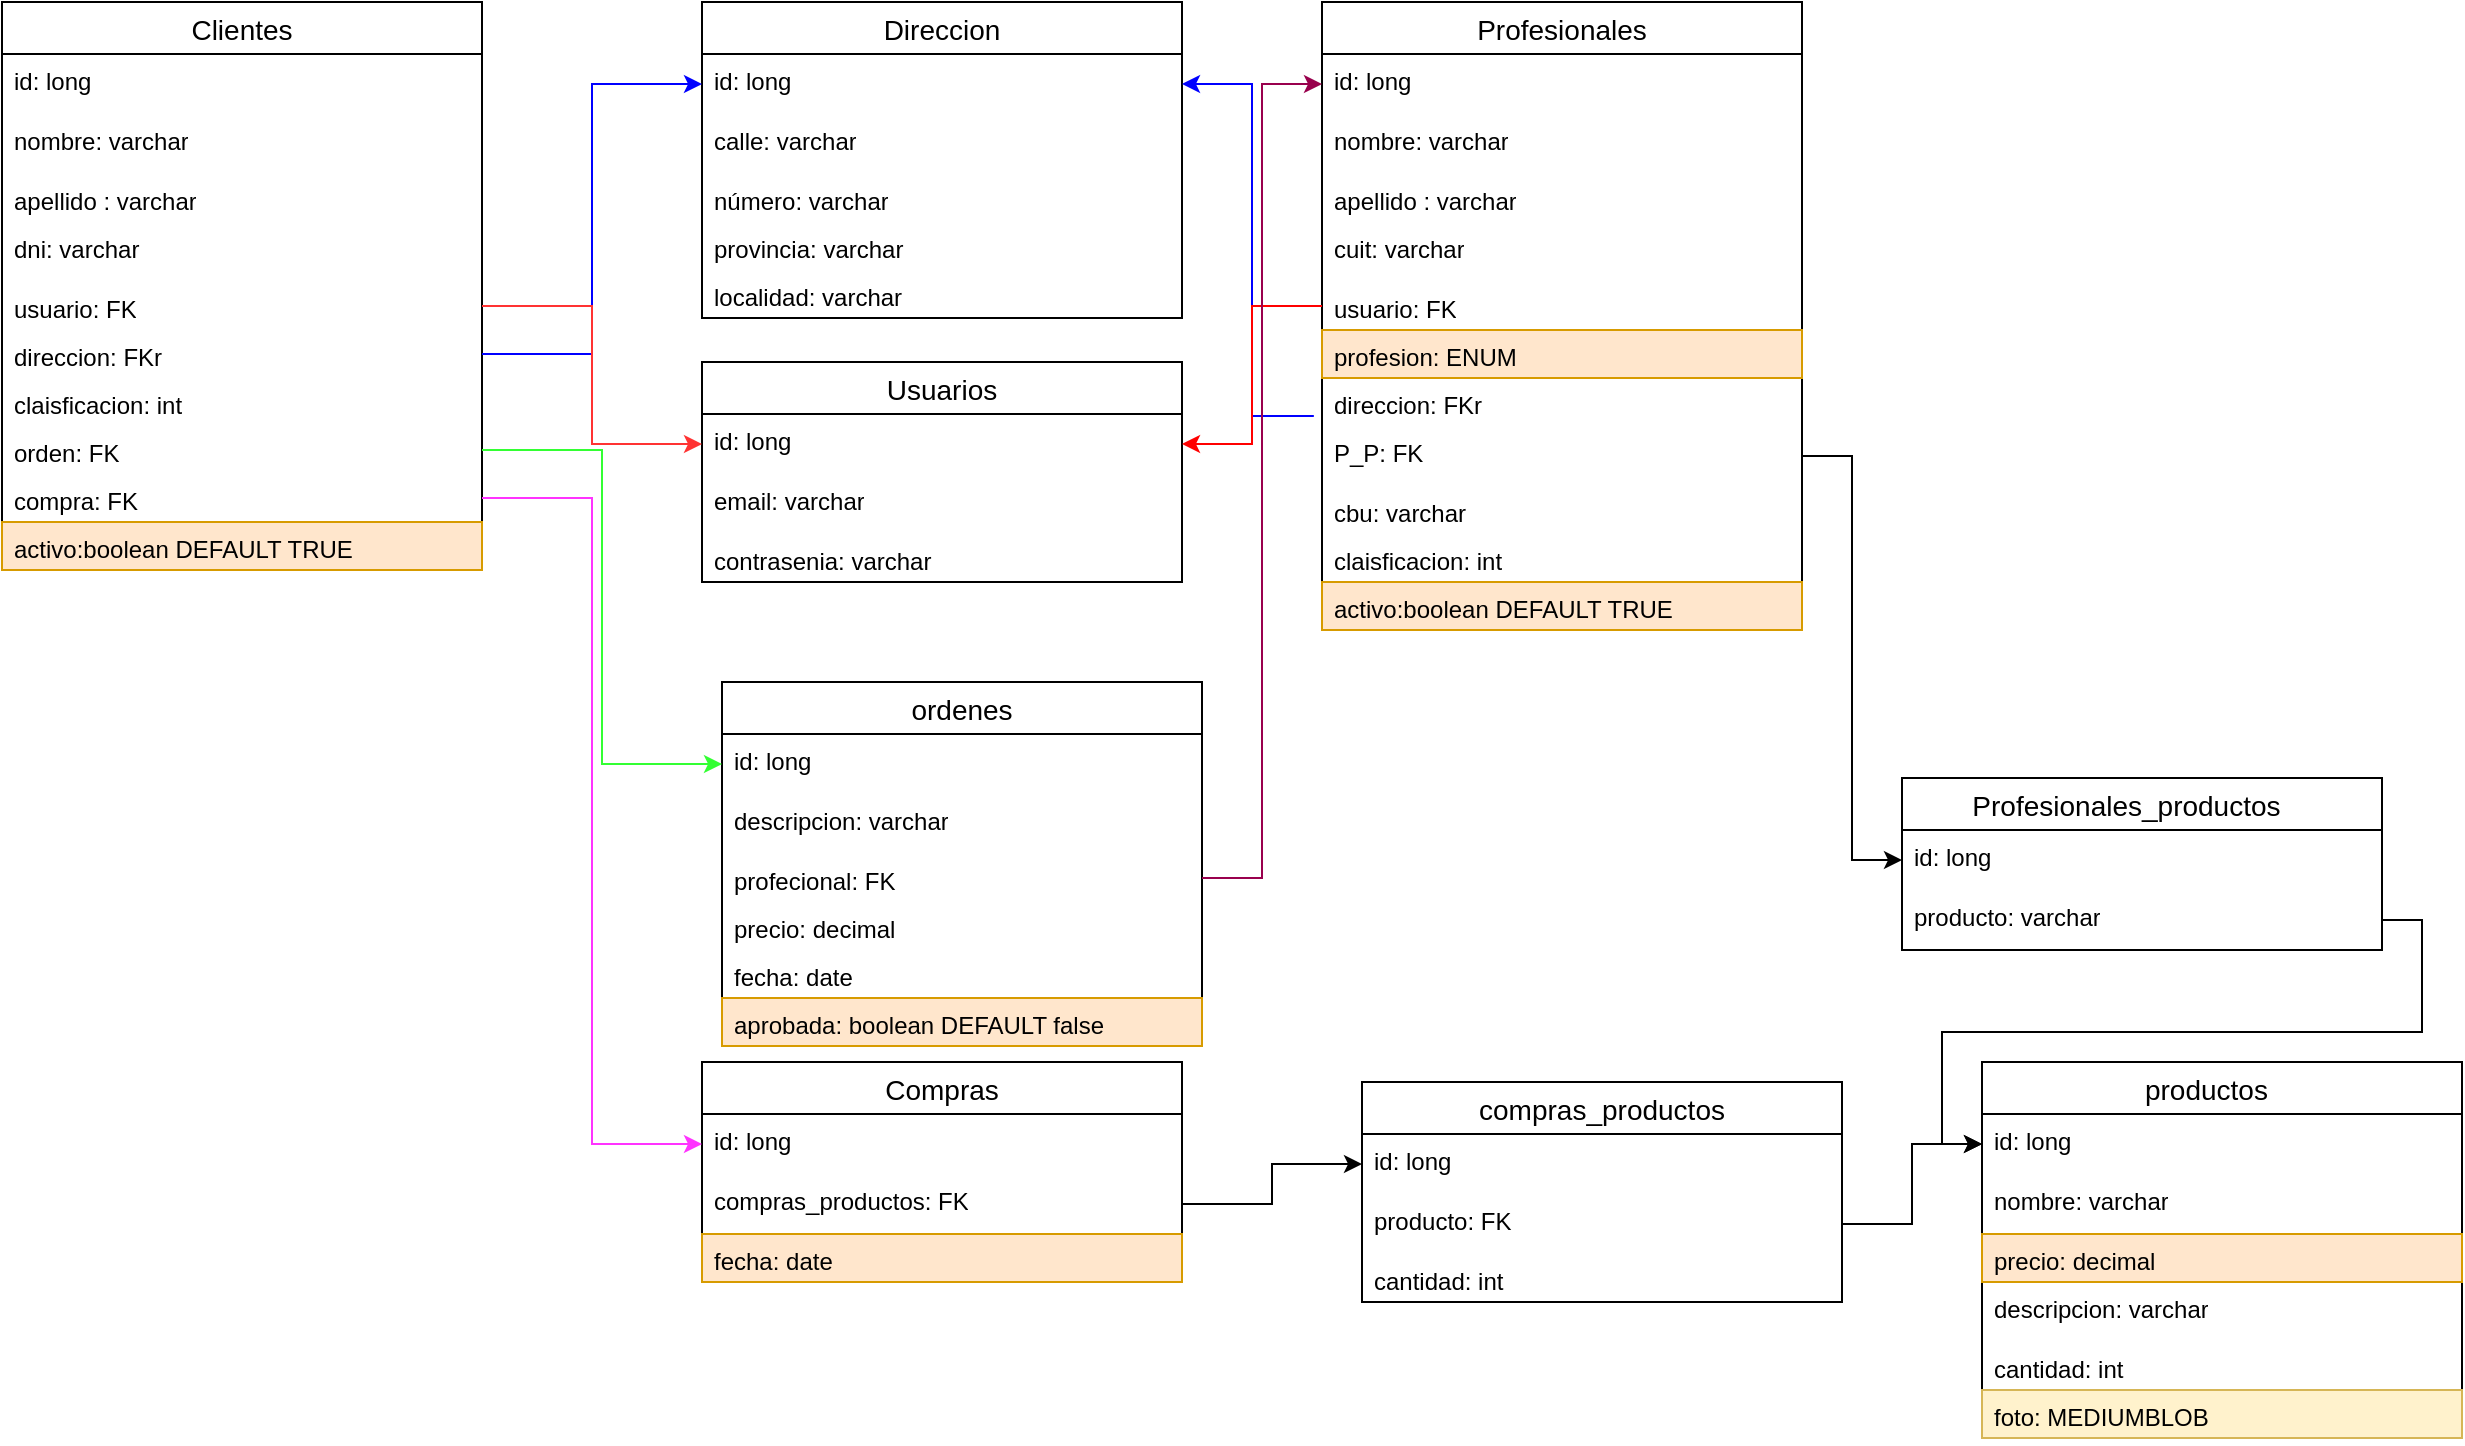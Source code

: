 <mxfile version="23.1.2" type="device">
  <diagram name="Página-1" id="OhLN4CfPw5EbJLbGFx0G">
    <mxGraphModel dx="880" dy="462" grid="1" gridSize="10" guides="1" tooltips="1" connect="1" arrows="1" fold="1" page="1" pageScale="1" pageWidth="827" pageHeight="1169" math="0" shadow="0">
      <root>
        <mxCell id="0" />
        <mxCell id="1" parent="0" />
        <mxCell id="5h6gD63ZJwvLhJhtUFyL-3" value="Clientes" style="swimlane;fontStyle=0;childLayout=stackLayout;horizontal=1;startSize=26;horizontalStack=0;resizeParent=1;resizeParentMax=0;resizeLast=0;collapsible=1;marginBottom=0;align=center;fontSize=14;" parent="1" vertex="1">
          <mxGeometry x="70" y="80" width="240" height="284" as="geometry" />
        </mxCell>
        <mxCell id="5h6gD63ZJwvLhJhtUFyL-4" value="id: long" style="text;strokeColor=none;fillColor=none;spacingLeft=4;spacingRight=4;overflow=hidden;rotatable=0;points=[[0,0.5],[1,0.5]];portConstraint=eastwest;fontSize=12;whiteSpace=wrap;html=1;" parent="5h6gD63ZJwvLhJhtUFyL-3" vertex="1">
          <mxGeometry y="26" width="240" height="30" as="geometry" />
        </mxCell>
        <mxCell id="5h6gD63ZJwvLhJhtUFyL-5" value="nombre: varchar" style="text;strokeColor=none;fillColor=none;spacingLeft=4;spacingRight=4;overflow=hidden;rotatable=0;points=[[0,0.5],[1,0.5]];portConstraint=eastwest;fontSize=12;whiteSpace=wrap;html=1;" parent="5h6gD63ZJwvLhJhtUFyL-3" vertex="1">
          <mxGeometry y="56" width="240" height="30" as="geometry" />
        </mxCell>
        <mxCell id="5h6gD63ZJwvLhJhtUFyL-6" value="apellido : varchar" style="text;strokeColor=none;fillColor=none;spacingLeft=4;spacingRight=4;overflow=hidden;rotatable=0;points=[[0,0.5],[1,0.5]];portConstraint=eastwest;fontSize=12;whiteSpace=wrap;html=1;" parent="5h6gD63ZJwvLhJhtUFyL-3" vertex="1">
          <mxGeometry y="86" width="240" height="24" as="geometry" />
        </mxCell>
        <mxCell id="5h6gD63ZJwvLhJhtUFyL-7" value="dni: varchar" style="text;strokeColor=none;fillColor=none;spacingLeft=4;spacingRight=4;overflow=hidden;rotatable=0;points=[[0,0.5],[1,0.5]];portConstraint=eastwest;fontSize=12;whiteSpace=wrap;html=1;" parent="5h6gD63ZJwvLhJhtUFyL-3" vertex="1">
          <mxGeometry y="110" width="240" height="30" as="geometry" />
        </mxCell>
        <mxCell id="5h6gD63ZJwvLhJhtUFyL-24" value="usuario: FK" style="text;strokeColor=none;fillColor=none;spacingLeft=4;spacingRight=4;overflow=hidden;rotatable=0;points=[[0,0.5],[1,0.5]];portConstraint=eastwest;fontSize=12;whiteSpace=wrap;html=1;" parent="5h6gD63ZJwvLhJhtUFyL-3" vertex="1">
          <mxGeometry y="140" width="240" height="24" as="geometry" />
        </mxCell>
        <mxCell id="5h6gD63ZJwvLhJhtUFyL-8" value="direccion: FKr" style="text;strokeColor=none;fillColor=none;spacingLeft=4;spacingRight=4;overflow=hidden;rotatable=0;points=[[0,0.5],[1,0.5]];portConstraint=eastwest;fontSize=12;whiteSpace=wrap;html=1;" parent="5h6gD63ZJwvLhJhtUFyL-3" vertex="1">
          <mxGeometry y="164" width="240" height="24" as="geometry" />
        </mxCell>
        <mxCell id="5h6gD63ZJwvLhJhtUFyL-73" value="claisficacion: int&amp;nbsp;&amp;nbsp;&amp;nbsp;&amp;nbsp;&amp;nbsp;&amp;nbsp;&amp;nbsp;&amp;nbsp;&amp;nbsp;&amp;nbsp; " style="text;strokeColor=none;fillColor=none;spacingLeft=4;spacingRight=4;overflow=hidden;rotatable=0;points=[[0,0.5],[1,0.5]];portConstraint=eastwest;fontSize=12;whiteSpace=wrap;html=1;" parent="5h6gD63ZJwvLhJhtUFyL-3" vertex="1">
          <mxGeometry y="188" width="240" height="24" as="geometry" />
        </mxCell>
        <mxCell id="5h6gD63ZJwvLhJhtUFyL-71" value="orden: FK " style="text;strokeColor=none;fillColor=none;spacingLeft=4;spacingRight=4;overflow=hidden;rotatable=0;points=[[0,0.5],[1,0.5]];portConstraint=eastwest;fontSize=12;whiteSpace=wrap;html=1;" parent="5h6gD63ZJwvLhJhtUFyL-3" vertex="1">
          <mxGeometry y="212" width="240" height="24" as="geometry" />
        </mxCell>
        <mxCell id="5h6gD63ZJwvLhJhtUFyL-82" value="compra: FK " style="text;strokeColor=none;fillColor=none;spacingLeft=4;spacingRight=4;overflow=hidden;rotatable=0;points=[[0,0.5],[1,0.5]];portConstraint=eastwest;fontSize=12;whiteSpace=wrap;html=1;" parent="5h6gD63ZJwvLhJhtUFyL-3" vertex="1">
          <mxGeometry y="236" width="240" height="24" as="geometry" />
        </mxCell>
        <mxCell id="zGZ2m8Iwme6kOGz4YDEs-1" value="activo:boolean DEFAULT TRUE " style="text;strokeColor=#d79b00;fillColor=#ffe6cc;spacingLeft=4;spacingRight=4;overflow=hidden;rotatable=0;points=[[0,0.5],[1,0.5]];portConstraint=eastwest;fontSize=12;whiteSpace=wrap;html=1;" parent="5h6gD63ZJwvLhJhtUFyL-3" vertex="1">
          <mxGeometry y="260" width="240" height="24" as="geometry" />
        </mxCell>
        <mxCell id="5h6gD63ZJwvLhJhtUFyL-9" value="Direccion" style="swimlane;fontStyle=0;childLayout=stackLayout;horizontal=1;startSize=26;horizontalStack=0;resizeParent=1;resizeParentMax=0;resizeLast=0;collapsible=1;marginBottom=0;align=center;fontSize=14;" parent="1" vertex="1">
          <mxGeometry x="420" y="80" width="240" height="158" as="geometry" />
        </mxCell>
        <mxCell id="5h6gD63ZJwvLhJhtUFyL-10" value="id: long" style="text;strokeColor=none;fillColor=none;spacingLeft=4;spacingRight=4;overflow=hidden;rotatable=0;points=[[0,0.5],[1,0.5]];portConstraint=eastwest;fontSize=12;whiteSpace=wrap;html=1;" parent="5h6gD63ZJwvLhJhtUFyL-9" vertex="1">
          <mxGeometry y="26" width="240" height="30" as="geometry" />
        </mxCell>
        <mxCell id="5h6gD63ZJwvLhJhtUFyL-11" value="calle: varchar" style="text;strokeColor=none;fillColor=none;spacingLeft=4;spacingRight=4;overflow=hidden;rotatable=0;points=[[0,0.5],[1,0.5]];portConstraint=eastwest;fontSize=12;whiteSpace=wrap;html=1;" parent="5h6gD63ZJwvLhJhtUFyL-9" vertex="1">
          <mxGeometry y="56" width="240" height="30" as="geometry" />
        </mxCell>
        <mxCell id="5h6gD63ZJwvLhJhtUFyL-14" value="número: varchar" style="text;strokeColor=none;fillColor=none;spacingLeft=4;spacingRight=4;overflow=hidden;rotatable=0;points=[[0,0.5],[1,0.5]];portConstraint=eastwest;fontSize=12;whiteSpace=wrap;html=1;" parent="5h6gD63ZJwvLhJhtUFyL-9" vertex="1">
          <mxGeometry y="86" width="240" height="24" as="geometry" />
        </mxCell>
        <mxCell id="5h6gD63ZJwvLhJhtUFyL-21" value="provincia: varchar" style="text;strokeColor=none;fillColor=none;spacingLeft=4;spacingRight=4;overflow=hidden;rotatable=0;points=[[0,0.5],[1,0.5]];portConstraint=eastwest;fontSize=12;whiteSpace=wrap;html=1;" parent="5h6gD63ZJwvLhJhtUFyL-9" vertex="1">
          <mxGeometry y="110" width="240" height="24" as="geometry" />
        </mxCell>
        <mxCell id="5h6gD63ZJwvLhJhtUFyL-12" value="localidad: varchar" style="text;strokeColor=none;fillColor=none;spacingLeft=4;spacingRight=4;overflow=hidden;rotatable=0;points=[[0,0.5],[1,0.5]];portConstraint=eastwest;fontSize=12;whiteSpace=wrap;html=1;" parent="5h6gD63ZJwvLhJhtUFyL-9" vertex="1">
          <mxGeometry y="134" width="240" height="24" as="geometry" />
        </mxCell>
        <mxCell id="5h6gD63ZJwvLhJhtUFyL-23" style="edgeStyle=orthogonalEdgeStyle;rounded=0;orthogonalLoop=1;jettySize=auto;html=1;entryX=0;entryY=0.5;entryDx=0;entryDy=0;strokeColor=#0000FF;" parent="1" source="5h6gD63ZJwvLhJhtUFyL-8" target="5h6gD63ZJwvLhJhtUFyL-10" edge="1">
          <mxGeometry relative="1" as="geometry" />
        </mxCell>
        <mxCell id="5h6gD63ZJwvLhJhtUFyL-25" value="Usuarios" style="swimlane;fontStyle=0;childLayout=stackLayout;horizontal=1;startSize=26;horizontalStack=0;resizeParent=1;resizeParentMax=0;resizeLast=0;collapsible=1;marginBottom=0;align=center;fontSize=14;" parent="1" vertex="1">
          <mxGeometry x="420" y="260" width="240" height="110" as="geometry" />
        </mxCell>
        <mxCell id="5h6gD63ZJwvLhJhtUFyL-26" value="id: long" style="text;strokeColor=none;fillColor=none;spacingLeft=4;spacingRight=4;overflow=hidden;rotatable=0;points=[[0,0.5],[1,0.5]];portConstraint=eastwest;fontSize=12;whiteSpace=wrap;html=1;" parent="5h6gD63ZJwvLhJhtUFyL-25" vertex="1">
          <mxGeometry y="26" width="240" height="30" as="geometry" />
        </mxCell>
        <mxCell id="5h6gD63ZJwvLhJhtUFyL-27" value="email: varchar" style="text;strokeColor=none;fillColor=none;spacingLeft=4;spacingRight=4;overflow=hidden;rotatable=0;points=[[0,0.5],[1,0.5]];portConstraint=eastwest;fontSize=12;whiteSpace=wrap;html=1;" parent="5h6gD63ZJwvLhJhtUFyL-25" vertex="1">
          <mxGeometry y="56" width="240" height="30" as="geometry" />
        </mxCell>
        <mxCell id="5h6gD63ZJwvLhJhtUFyL-28" value="contrasenia: varchar" style="text;strokeColor=none;fillColor=none;spacingLeft=4;spacingRight=4;overflow=hidden;rotatable=0;points=[[0,0.5],[1,0.5]];portConstraint=eastwest;fontSize=12;whiteSpace=wrap;html=1;" parent="5h6gD63ZJwvLhJhtUFyL-25" vertex="1">
          <mxGeometry y="86" width="240" height="24" as="geometry" />
        </mxCell>
        <mxCell id="5h6gD63ZJwvLhJhtUFyL-31" style="edgeStyle=orthogonalEdgeStyle;rounded=0;orthogonalLoop=1;jettySize=auto;html=1;exitX=1;exitY=0.5;exitDx=0;exitDy=0;entryX=0;entryY=0.5;entryDx=0;entryDy=0;strokeColor=#FF3333;" parent="1" source="5h6gD63ZJwvLhJhtUFyL-24" target="5h6gD63ZJwvLhJhtUFyL-26" edge="1">
          <mxGeometry relative="1" as="geometry" />
        </mxCell>
        <mxCell id="5h6gD63ZJwvLhJhtUFyL-32" value="Profesionales" style="swimlane;fontStyle=0;childLayout=stackLayout;horizontal=1;startSize=26;horizontalStack=0;resizeParent=1;resizeParentMax=0;resizeLast=0;collapsible=1;marginBottom=0;align=center;fontSize=14;" parent="1" vertex="1">
          <mxGeometry x="730" y="80" width="240" height="314" as="geometry" />
        </mxCell>
        <mxCell id="5h6gD63ZJwvLhJhtUFyL-33" value="id: long" style="text;strokeColor=none;fillColor=none;spacingLeft=4;spacingRight=4;overflow=hidden;rotatable=0;points=[[0,0.5],[1,0.5]];portConstraint=eastwest;fontSize=12;whiteSpace=wrap;html=1;" parent="5h6gD63ZJwvLhJhtUFyL-32" vertex="1">
          <mxGeometry y="26" width="240" height="30" as="geometry" />
        </mxCell>
        <mxCell id="5h6gD63ZJwvLhJhtUFyL-34" value="nombre: varchar" style="text;strokeColor=none;fillColor=none;spacingLeft=4;spacingRight=4;overflow=hidden;rotatable=0;points=[[0,0.5],[1,0.5]];portConstraint=eastwest;fontSize=12;whiteSpace=wrap;html=1;" parent="5h6gD63ZJwvLhJhtUFyL-32" vertex="1">
          <mxGeometry y="56" width="240" height="30" as="geometry" />
        </mxCell>
        <mxCell id="5h6gD63ZJwvLhJhtUFyL-35" value="apellido : varchar" style="text;strokeColor=none;fillColor=none;spacingLeft=4;spacingRight=4;overflow=hidden;rotatable=0;points=[[0,0.5],[1,0.5]];portConstraint=eastwest;fontSize=12;whiteSpace=wrap;html=1;" parent="5h6gD63ZJwvLhJhtUFyL-32" vertex="1">
          <mxGeometry y="86" width="240" height="24" as="geometry" />
        </mxCell>
        <mxCell id="5h6gD63ZJwvLhJhtUFyL-36" value="cuit: varchar" style="text;strokeColor=none;fillColor=none;spacingLeft=4;spacingRight=4;overflow=hidden;rotatable=0;points=[[0,0.5],[1,0.5]];portConstraint=eastwest;fontSize=12;whiteSpace=wrap;html=1;" parent="5h6gD63ZJwvLhJhtUFyL-32" vertex="1">
          <mxGeometry y="110" width="240" height="30" as="geometry" />
        </mxCell>
        <mxCell id="5h6gD63ZJwvLhJhtUFyL-37" value="usuario: FK" style="text;strokeColor=none;fillColor=none;spacingLeft=4;spacingRight=4;overflow=hidden;rotatable=0;points=[[0,0.5],[1,0.5]];portConstraint=eastwest;fontSize=12;whiteSpace=wrap;html=1;" parent="5h6gD63ZJwvLhJhtUFyL-32" vertex="1">
          <mxGeometry y="140" width="240" height="24" as="geometry" />
        </mxCell>
        <mxCell id="5h6gD63ZJwvLhJhtUFyL-65" value="profesion: ENUM " style="text;strokeColor=#d79b00;fillColor=#ffe6cc;spacingLeft=4;spacingRight=4;overflow=hidden;rotatable=0;points=[[0,0.5],[1,0.5]];portConstraint=eastwest;fontSize=12;whiteSpace=wrap;html=1;" parent="5h6gD63ZJwvLhJhtUFyL-32" vertex="1">
          <mxGeometry y="164" width="240" height="24" as="geometry" />
        </mxCell>
        <mxCell id="5h6gD63ZJwvLhJhtUFyL-38" value="direccion: FKr" style="text;strokeColor=none;fillColor=none;spacingLeft=4;spacingRight=4;overflow=hidden;rotatable=0;points=[[0,0.5],[1,0.5]];portConstraint=eastwest;fontSize=12;whiteSpace=wrap;html=1;" parent="5h6gD63ZJwvLhJhtUFyL-32" vertex="1">
          <mxGeometry y="188" width="240" height="24" as="geometry" />
        </mxCell>
        <mxCell id="5h6gD63ZJwvLhJhtUFyL-55" value="P_P: FK" style="text;strokeColor=none;fillColor=none;spacingLeft=4;spacingRight=4;overflow=hidden;rotatable=0;points=[[0,0.5],[1,0.5]];portConstraint=eastwest;fontSize=12;whiteSpace=wrap;html=1;" parent="5h6gD63ZJwvLhJhtUFyL-32" vertex="1">
          <mxGeometry y="212" width="240" height="30" as="geometry" />
        </mxCell>
        <mxCell id="5h6gD63ZJwvLhJhtUFyL-72" value="cbu: varchar " style="text;strokeColor=none;fillColor=none;spacingLeft=4;spacingRight=4;overflow=hidden;rotatable=0;points=[[0,0.5],[1,0.5]];portConstraint=eastwest;fontSize=12;whiteSpace=wrap;html=1;" parent="5h6gD63ZJwvLhJhtUFyL-32" vertex="1">
          <mxGeometry y="242" width="240" height="24" as="geometry" />
        </mxCell>
        <mxCell id="5h6gD63ZJwvLhJhtUFyL-70" value="claisficacion: int&amp;nbsp;&amp;nbsp;&amp;nbsp;&amp;nbsp;&amp;nbsp;&amp;nbsp;&amp;nbsp;&amp;nbsp;&amp;nbsp;&amp;nbsp; " style="text;strokeColor=none;fillColor=none;spacingLeft=4;spacingRight=4;overflow=hidden;rotatable=0;points=[[0,0.5],[1,0.5]];portConstraint=eastwest;fontSize=12;whiteSpace=wrap;html=1;" parent="5h6gD63ZJwvLhJhtUFyL-32" vertex="1">
          <mxGeometry y="266" width="240" height="24" as="geometry" />
        </mxCell>
        <mxCell id="zGZ2m8Iwme6kOGz4YDEs-2" value="activo:boolean DEFAULT TRUE " style="text;strokeColor=#d79b00;fillColor=#ffe6cc;spacingLeft=4;spacingRight=4;overflow=hidden;rotatable=0;points=[[0,0.5],[1,0.5]];portConstraint=eastwest;fontSize=12;whiteSpace=wrap;html=1;" parent="5h6gD63ZJwvLhJhtUFyL-32" vertex="1">
          <mxGeometry y="290" width="240" height="24" as="geometry" />
        </mxCell>
        <mxCell id="5h6gD63ZJwvLhJhtUFyL-39" style="edgeStyle=orthogonalEdgeStyle;rounded=0;orthogonalLoop=1;jettySize=auto;html=1;exitX=-0.017;exitY=0.792;exitDx=0;exitDy=0;strokeColor=#0000FF;exitPerimeter=0;" parent="1" source="5h6gD63ZJwvLhJhtUFyL-38" target="5h6gD63ZJwvLhJhtUFyL-10" edge="1">
          <mxGeometry relative="1" as="geometry" />
        </mxCell>
        <mxCell id="5h6gD63ZJwvLhJhtUFyL-40" style="edgeStyle=orthogonalEdgeStyle;rounded=0;orthogonalLoop=1;jettySize=auto;html=1;exitX=0;exitY=0.5;exitDx=0;exitDy=0;entryX=1;entryY=0.5;entryDx=0;entryDy=0;strokeColor=#FF0000;" parent="1" source="5h6gD63ZJwvLhJhtUFyL-37" target="5h6gD63ZJwvLhJhtUFyL-26" edge="1">
          <mxGeometry relative="1" as="geometry" />
        </mxCell>
        <mxCell id="5h6gD63ZJwvLhJhtUFyL-41" value="productos     " style="swimlane;fontStyle=0;childLayout=stackLayout;horizontal=1;startSize=26;horizontalStack=0;resizeParent=1;resizeParentMax=0;resizeLast=0;collapsible=1;marginBottom=0;align=center;fontSize=14;" parent="1" vertex="1">
          <mxGeometry x="1060" y="610" width="240" height="188" as="geometry" />
        </mxCell>
        <mxCell id="5h6gD63ZJwvLhJhtUFyL-42" value="id: long" style="text;strokeColor=none;fillColor=none;spacingLeft=4;spacingRight=4;overflow=hidden;rotatable=0;points=[[0,0.5],[1,0.5]];portConstraint=eastwest;fontSize=12;whiteSpace=wrap;html=1;" parent="5h6gD63ZJwvLhJhtUFyL-41" vertex="1">
          <mxGeometry y="26" width="240" height="30" as="geometry" />
        </mxCell>
        <mxCell id="5h6gD63ZJwvLhJhtUFyL-43" value="nombre: varchar" style="text;strokeColor=none;fillColor=none;spacingLeft=4;spacingRight=4;overflow=hidden;rotatable=0;points=[[0,0.5],[1,0.5]];portConstraint=eastwest;fontSize=12;whiteSpace=wrap;html=1;" parent="5h6gD63ZJwvLhJhtUFyL-41" vertex="1">
          <mxGeometry y="56" width="240" height="30" as="geometry" />
        </mxCell>
        <mxCell id="5h6gD63ZJwvLhJhtUFyL-44" value="&lt;div&gt;precio: decimal&lt;/div&gt;&lt;div&gt;&lt;br&gt; &lt;/div&gt;" style="text;strokeColor=#d79b00;fillColor=#ffe6cc;spacingLeft=4;spacingRight=4;overflow=hidden;rotatable=0;points=[[0,0.5],[1,0.5]];portConstraint=eastwest;fontSize=12;whiteSpace=wrap;html=1;" parent="5h6gD63ZJwvLhJhtUFyL-41" vertex="1">
          <mxGeometry y="86" width="240" height="24" as="geometry" />
        </mxCell>
        <mxCell id="5h6gD63ZJwvLhJhtUFyL-45" value="descripcion: varchar" style="text;strokeColor=none;fillColor=none;spacingLeft=4;spacingRight=4;overflow=hidden;rotatable=0;points=[[0,0.5],[1,0.5]];portConstraint=eastwest;fontSize=12;whiteSpace=wrap;html=1;" parent="5h6gD63ZJwvLhJhtUFyL-41" vertex="1">
          <mxGeometry y="110" width="240" height="30" as="geometry" />
        </mxCell>
        <mxCell id="5h6gD63ZJwvLhJhtUFyL-46" value="cantidad: int" style="text;strokeColor=none;fillColor=none;spacingLeft=4;spacingRight=4;overflow=hidden;rotatable=0;points=[[0,0.5],[1,0.5]];portConstraint=eastwest;fontSize=12;whiteSpace=wrap;html=1;" parent="5h6gD63ZJwvLhJhtUFyL-41" vertex="1">
          <mxGeometry y="140" width="240" height="24" as="geometry" />
        </mxCell>
        <mxCell id="5h6gD63ZJwvLhJhtUFyL-47" value="foto: MEDIUMBLOB" style="text;strokeColor=#d6b656;fillColor=#fff2cc;spacingLeft=4;spacingRight=4;overflow=hidden;rotatable=0;points=[[0,0.5],[1,0.5]];portConstraint=eastwest;fontSize=12;whiteSpace=wrap;html=1;" parent="5h6gD63ZJwvLhJhtUFyL-41" vertex="1">
          <mxGeometry y="164" width="240" height="24" as="geometry" />
        </mxCell>
        <mxCell id="5h6gD63ZJwvLhJhtUFyL-48" value="Profesionales_productos     " style="swimlane;fontStyle=0;childLayout=stackLayout;horizontal=1;startSize=26;horizontalStack=0;resizeParent=1;resizeParentMax=0;resizeLast=0;collapsible=1;marginBottom=0;align=center;fontSize=14;" parent="1" vertex="1">
          <mxGeometry x="1020" y="468" width="240" height="86" as="geometry" />
        </mxCell>
        <mxCell id="5h6gD63ZJwvLhJhtUFyL-49" value="id: long" style="text;strokeColor=none;fillColor=none;spacingLeft=4;spacingRight=4;overflow=hidden;rotatable=0;points=[[0,0.5],[1,0.5]];portConstraint=eastwest;fontSize=12;whiteSpace=wrap;html=1;" parent="5h6gD63ZJwvLhJhtUFyL-48" vertex="1">
          <mxGeometry y="26" width="240" height="30" as="geometry" />
        </mxCell>
        <mxCell id="5h6gD63ZJwvLhJhtUFyL-50" value="producto: varchar" style="text;strokeColor=none;fillColor=none;spacingLeft=4;spacingRight=4;overflow=hidden;rotatable=0;points=[[0,0.5],[1,0.5]];portConstraint=eastwest;fontSize=12;whiteSpace=wrap;html=1;" parent="5h6gD63ZJwvLhJhtUFyL-48" vertex="1">
          <mxGeometry y="56" width="240" height="30" as="geometry" />
        </mxCell>
        <mxCell id="5h6gD63ZJwvLhJhtUFyL-56" style="edgeStyle=orthogonalEdgeStyle;rounded=0;orthogonalLoop=1;jettySize=auto;html=1;entryX=0;entryY=0.5;entryDx=0;entryDy=0;" parent="1" source="5h6gD63ZJwvLhJhtUFyL-55" target="5h6gD63ZJwvLhJhtUFyL-49" edge="1">
          <mxGeometry relative="1" as="geometry" />
        </mxCell>
        <mxCell id="5h6gD63ZJwvLhJhtUFyL-57" style="edgeStyle=orthogonalEdgeStyle;rounded=0;orthogonalLoop=1;jettySize=auto;html=1;entryX=0;entryY=0.5;entryDx=0;entryDy=0;" parent="1" source="5h6gD63ZJwvLhJhtUFyL-50" target="5h6gD63ZJwvLhJhtUFyL-42" edge="1">
          <mxGeometry relative="1" as="geometry" />
        </mxCell>
        <mxCell id="5h6gD63ZJwvLhJhtUFyL-58" value="ordenes" style="swimlane;fontStyle=0;childLayout=stackLayout;horizontal=1;startSize=26;horizontalStack=0;resizeParent=1;resizeParentMax=0;resizeLast=0;collapsible=1;marginBottom=0;align=center;fontSize=14;" parent="1" vertex="1">
          <mxGeometry x="430" y="420" width="240" height="182" as="geometry" />
        </mxCell>
        <mxCell id="5h6gD63ZJwvLhJhtUFyL-59" value="id: long" style="text;strokeColor=none;fillColor=none;spacingLeft=4;spacingRight=4;overflow=hidden;rotatable=0;points=[[0,0.5],[1,0.5]];portConstraint=eastwest;fontSize=12;whiteSpace=wrap;html=1;" parent="5h6gD63ZJwvLhJhtUFyL-58" vertex="1">
          <mxGeometry y="26" width="240" height="30" as="geometry" />
        </mxCell>
        <mxCell id="5h6gD63ZJwvLhJhtUFyL-62" value="descripcion: varchar" style="text;strokeColor=none;fillColor=none;spacingLeft=4;spacingRight=4;overflow=hidden;rotatable=0;points=[[0,0.5],[1,0.5]];portConstraint=eastwest;fontSize=12;whiteSpace=wrap;html=1;" parent="5h6gD63ZJwvLhJhtUFyL-58" vertex="1">
          <mxGeometry y="56" width="240" height="30" as="geometry" />
        </mxCell>
        <mxCell id="5h6gD63ZJwvLhJhtUFyL-64" value="profecional: FK" style="text;strokeColor=none;fillColor=none;spacingLeft=4;spacingRight=4;overflow=hidden;rotatable=0;points=[[0,0.5],[1,0.5]];portConstraint=eastwest;fontSize=12;whiteSpace=wrap;html=1;" parent="5h6gD63ZJwvLhJhtUFyL-58" vertex="1">
          <mxGeometry y="86" width="240" height="24" as="geometry" />
        </mxCell>
        <mxCell id="5h6gD63ZJwvLhJhtUFyL-76" value="precio: decimal" style="text;strokeColor=none;fillColor=none;spacingLeft=4;spacingRight=4;overflow=hidden;rotatable=0;points=[[0,0.5],[1,0.5]];portConstraint=eastwest;fontSize=12;whiteSpace=wrap;html=1;" parent="5h6gD63ZJwvLhJhtUFyL-58" vertex="1">
          <mxGeometry y="110" width="240" height="24" as="geometry" />
        </mxCell>
        <mxCell id="5h6gD63ZJwvLhJhtUFyL-86" value="fecha: date" style="text;strokeColor=none;fillColor=none;spacingLeft=4;spacingRight=4;overflow=hidden;rotatable=0;points=[[0,0.5],[1,0.5]];portConstraint=eastwest;fontSize=12;whiteSpace=wrap;html=1;" parent="5h6gD63ZJwvLhJhtUFyL-58" vertex="1">
          <mxGeometry y="134" width="240" height="24" as="geometry" />
        </mxCell>
        <mxCell id="5h6gD63ZJwvLhJhtUFyL-91" value="aprobada: boolean DEFAULT false" style="text;strokeColor=#d79b00;fillColor=#ffe6cc;spacingLeft=4;spacingRight=4;overflow=hidden;rotatable=0;points=[[0,0.5],[1,0.5]];portConstraint=eastwest;fontSize=12;whiteSpace=wrap;html=1;" parent="5h6gD63ZJwvLhJhtUFyL-58" vertex="1">
          <mxGeometry y="158" width="240" height="24" as="geometry" />
        </mxCell>
        <mxCell id="5h6gD63ZJwvLhJhtUFyL-74" style="edgeStyle=orthogonalEdgeStyle;rounded=0;orthogonalLoop=1;jettySize=auto;html=1;exitX=1;exitY=0.5;exitDx=0;exitDy=0;strokeColor=#33FF33;" parent="1" source="5h6gD63ZJwvLhJhtUFyL-71" target="5h6gD63ZJwvLhJhtUFyL-59" edge="1">
          <mxGeometry relative="1" as="geometry" />
        </mxCell>
        <mxCell id="5h6gD63ZJwvLhJhtUFyL-75" style="edgeStyle=orthogonalEdgeStyle;rounded=0;orthogonalLoop=1;jettySize=auto;html=1;entryX=0;entryY=0.5;entryDx=0;entryDy=0;strokeColor=#99004D;" parent="1" source="5h6gD63ZJwvLhJhtUFyL-64" target="5h6gD63ZJwvLhJhtUFyL-33" edge="1">
          <mxGeometry relative="1" as="geometry" />
        </mxCell>
        <mxCell id="5h6gD63ZJwvLhJhtUFyL-77" value="Compras" style="swimlane;fontStyle=0;childLayout=stackLayout;horizontal=1;startSize=26;horizontalStack=0;resizeParent=1;resizeParentMax=0;resizeLast=0;collapsible=1;marginBottom=0;align=center;fontSize=14;" parent="1" vertex="1">
          <mxGeometry x="420" y="610" width="240" height="110" as="geometry" />
        </mxCell>
        <mxCell id="5h6gD63ZJwvLhJhtUFyL-78" value="id: long" style="text;strokeColor=none;fillColor=none;spacingLeft=4;spacingRight=4;overflow=hidden;rotatable=0;points=[[0,0.5],[1,0.5]];portConstraint=eastwest;fontSize=12;whiteSpace=wrap;html=1;" parent="5h6gD63ZJwvLhJhtUFyL-77" vertex="1">
          <mxGeometry y="26" width="240" height="30" as="geometry" />
        </mxCell>
        <mxCell id="5h6gD63ZJwvLhJhtUFyL-79" value="compras_productos: FK " style="text;strokeColor=none;fillColor=none;spacingLeft=4;spacingRight=4;overflow=hidden;rotatable=0;points=[[0,0.5],[1,0.5]];portConstraint=eastwest;fontSize=12;whiteSpace=wrap;html=1;" parent="5h6gD63ZJwvLhJhtUFyL-77" vertex="1">
          <mxGeometry y="56" width="240" height="30" as="geometry" />
        </mxCell>
        <mxCell id="zGZ2m8Iwme6kOGz4YDEs-3" value="fecha: date" style="text;strokeColor=#d79b00;fillColor=#ffe6cc;spacingLeft=4;spacingRight=4;overflow=hidden;rotatable=0;points=[[0,0.5],[1,0.5]];portConstraint=eastwest;fontSize=12;whiteSpace=wrap;html=1;" parent="5h6gD63ZJwvLhJhtUFyL-77" vertex="1">
          <mxGeometry y="86" width="240" height="24" as="geometry" />
        </mxCell>
        <mxCell id="5h6gD63ZJwvLhJhtUFyL-83" style="edgeStyle=orthogonalEdgeStyle;rounded=0;orthogonalLoop=1;jettySize=auto;html=1;entryX=0;entryY=0.5;entryDx=0;entryDy=0;strokeColor=#FF33FF;" parent="1" source="5h6gD63ZJwvLhJhtUFyL-82" target="5h6gD63ZJwvLhJhtUFyL-78" edge="1">
          <mxGeometry relative="1" as="geometry" />
        </mxCell>
        <mxCell id="5h6gD63ZJwvLhJhtUFyL-87" value="compras_productos" style="swimlane;fontStyle=0;childLayout=stackLayout;horizontal=1;startSize=26;horizontalStack=0;resizeParent=1;resizeParentMax=0;resizeLast=0;collapsible=1;marginBottom=0;align=center;fontSize=14;" parent="1" vertex="1">
          <mxGeometry x="750" y="620" width="240" height="110" as="geometry" />
        </mxCell>
        <mxCell id="5h6gD63ZJwvLhJhtUFyL-88" value="id: long" style="text;strokeColor=none;fillColor=none;spacingLeft=4;spacingRight=4;overflow=hidden;rotatable=0;points=[[0,0.5],[1,0.5]];portConstraint=eastwest;fontSize=12;whiteSpace=wrap;html=1;" parent="5h6gD63ZJwvLhJhtUFyL-87" vertex="1">
          <mxGeometry y="26" width="240" height="30" as="geometry" />
        </mxCell>
        <mxCell id="5h6gD63ZJwvLhJhtUFyL-89" value="producto: FK " style="text;strokeColor=none;fillColor=none;spacingLeft=4;spacingRight=4;overflow=hidden;rotatable=0;points=[[0,0.5],[1,0.5]];portConstraint=eastwest;fontSize=12;whiteSpace=wrap;html=1;" parent="5h6gD63ZJwvLhJhtUFyL-87" vertex="1">
          <mxGeometry y="56" width="240" height="30" as="geometry" />
        </mxCell>
        <mxCell id="5h6gD63ZJwvLhJhtUFyL-94" value="cantidad: int" style="text;strokeColor=none;fillColor=none;spacingLeft=4;spacingRight=4;overflow=hidden;rotatable=0;points=[[0,0.5],[1,0.5]];portConstraint=eastwest;fontSize=12;whiteSpace=wrap;html=1;" parent="5h6gD63ZJwvLhJhtUFyL-87" vertex="1">
          <mxGeometry y="86" width="240" height="24" as="geometry" />
        </mxCell>
        <mxCell id="5h6gD63ZJwvLhJhtUFyL-93" style="edgeStyle=orthogonalEdgeStyle;rounded=0;orthogonalLoop=1;jettySize=auto;html=1;entryX=0;entryY=0.5;entryDx=0;entryDy=0;" parent="1" source="5h6gD63ZJwvLhJhtUFyL-89" target="5h6gD63ZJwvLhJhtUFyL-42" edge="1">
          <mxGeometry relative="1" as="geometry" />
        </mxCell>
        <mxCell id="5h6gD63ZJwvLhJhtUFyL-96" style="edgeStyle=orthogonalEdgeStyle;rounded=0;orthogonalLoop=1;jettySize=auto;html=1;entryX=0;entryY=0.5;entryDx=0;entryDy=0;" parent="1" source="5h6gD63ZJwvLhJhtUFyL-79" target="5h6gD63ZJwvLhJhtUFyL-88" edge="1">
          <mxGeometry relative="1" as="geometry" />
        </mxCell>
      </root>
    </mxGraphModel>
  </diagram>
</mxfile>
